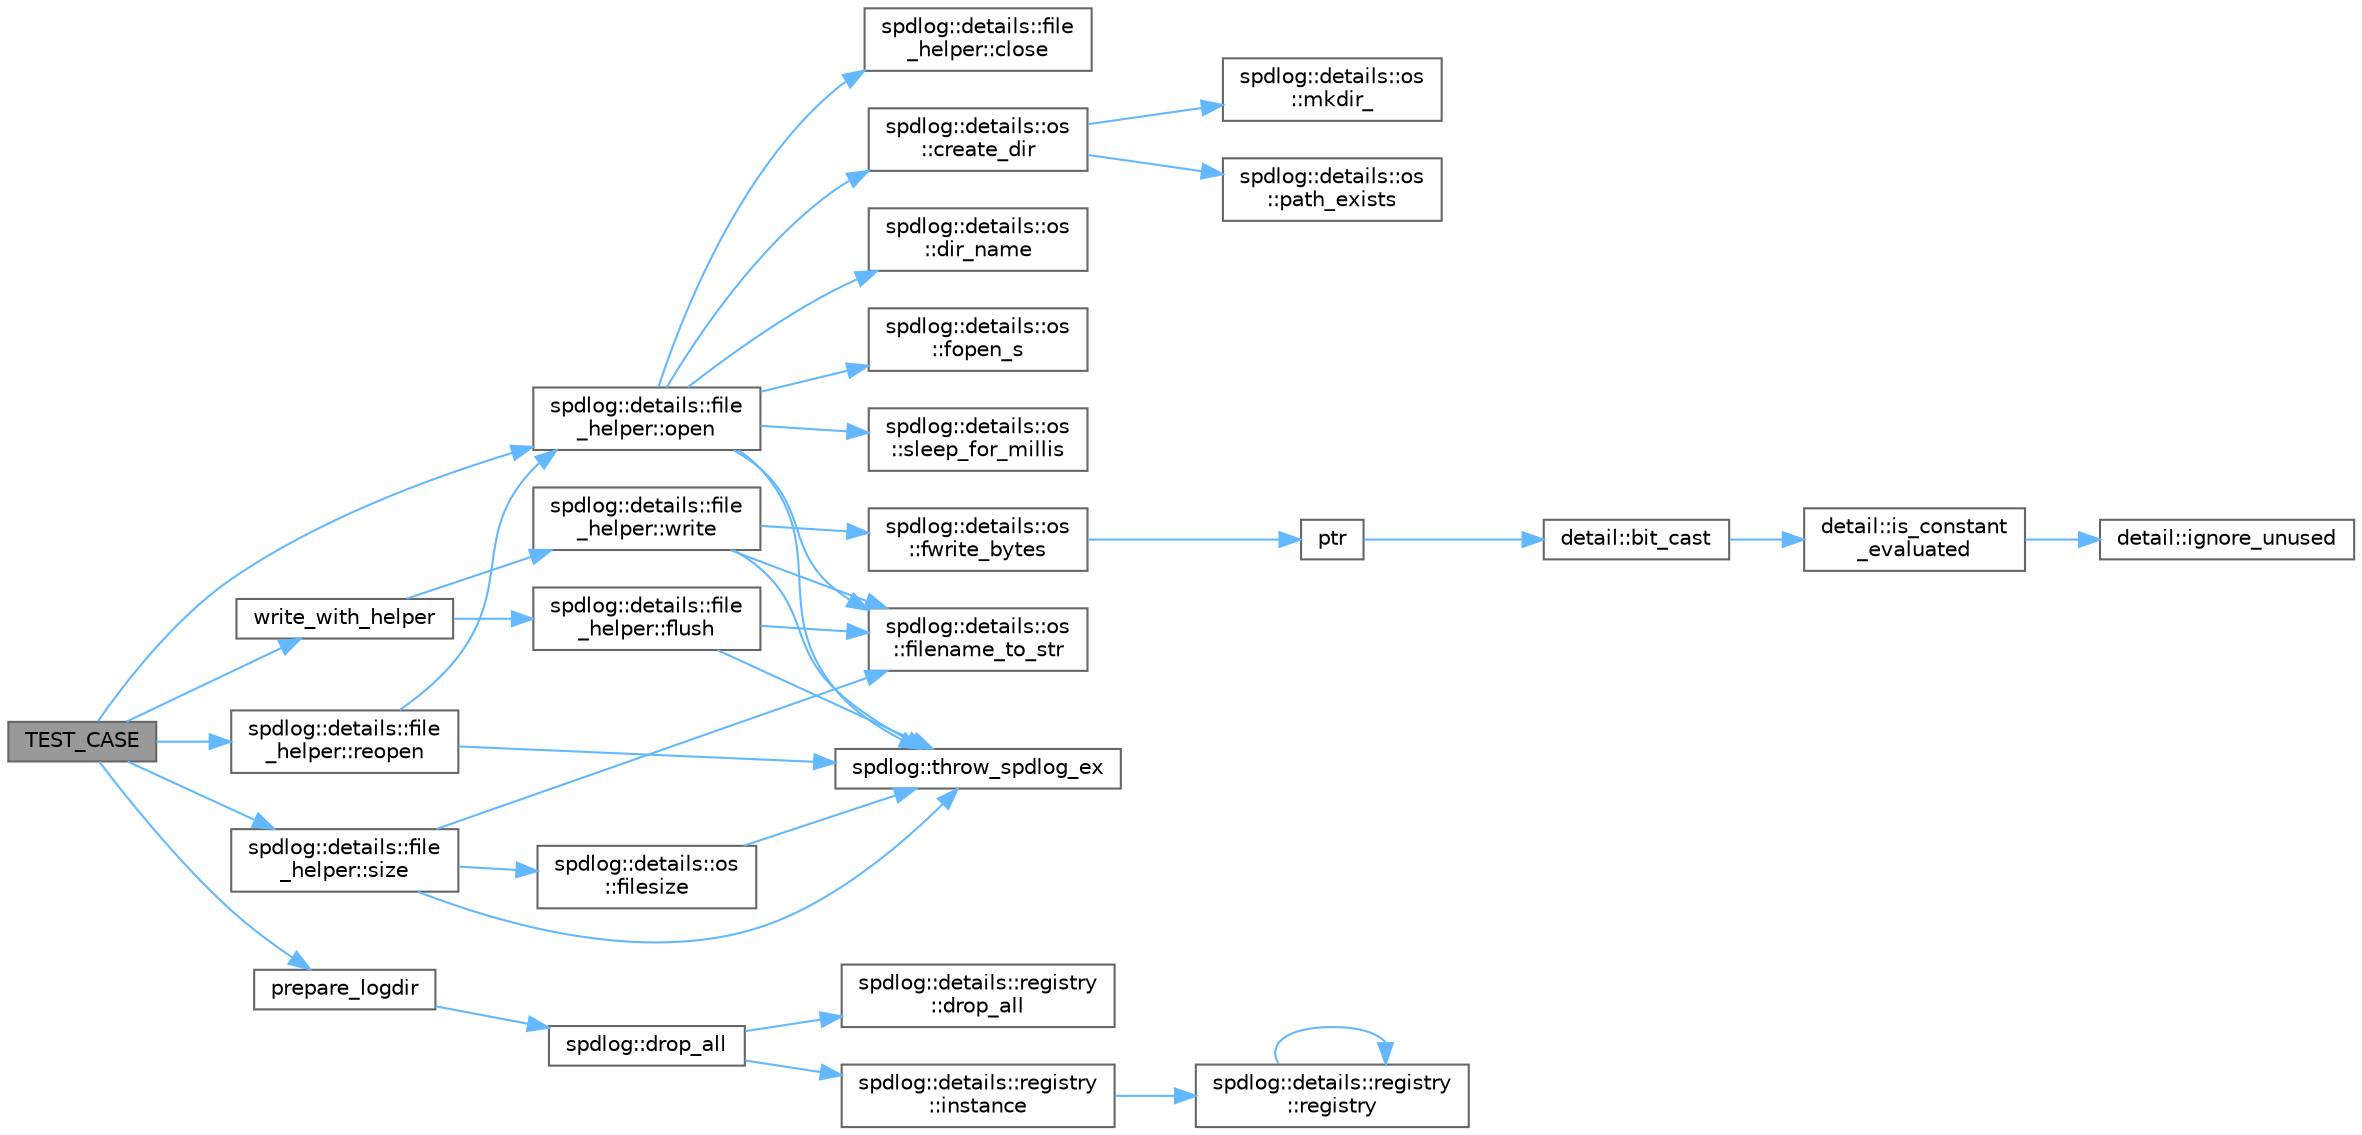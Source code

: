 digraph "TEST_CASE"
{
 // LATEX_PDF_SIZE
  bgcolor="transparent";
  edge [fontname=Helvetica,fontsize=10,labelfontname=Helvetica,labelfontsize=10];
  node [fontname=Helvetica,fontsize=10,shape=box,height=0.2,width=0.4];
  rankdir="LR";
  Node1 [id="Node000001",label="TEST_CASE",height=0.2,width=0.4,color="gray40", fillcolor="grey60", style="filled", fontcolor="black",tooltip=" "];
  Node1 -> Node2 [id="edge1_Node000001_Node000002",color="steelblue1",style="solid",tooltip=" "];
  Node2 [id="Node000002",label="spdlog::details::file\l_helper::open",height=0.2,width=0.4,color="grey40", fillcolor="white", style="filled",URL="$classspdlog_1_1details_1_1file__helper.html#aecf4df8af7f7bd49ce59986d412ce74a",tooltip=" "];
  Node2 -> Node3 [id="edge2_Node000002_Node000003",color="steelblue1",style="solid",tooltip=" "];
  Node3 [id="Node000003",label="spdlog::details::file\l_helper::close",height=0.2,width=0.4,color="grey40", fillcolor="white", style="filled",URL="$classspdlog_1_1details_1_1file__helper.html#ae6fbd8dfff6be4433befee5dffec739b",tooltip=" "];
  Node2 -> Node4 [id="edge3_Node000002_Node000004",color="steelblue1",style="solid",tooltip=" "];
  Node4 [id="Node000004",label="spdlog::details::os\l::create_dir",height=0.2,width=0.4,color="grey40", fillcolor="white", style="filled",URL="$namespacespdlog_1_1details_1_1os.html#ab4f82e1542283f3c7a128331b8fd9678",tooltip=" "];
  Node4 -> Node5 [id="edge4_Node000004_Node000005",color="steelblue1",style="solid",tooltip=" "];
  Node5 [id="Node000005",label="spdlog::details::os\l::mkdir_",height=0.2,width=0.4,color="grey40", fillcolor="white", style="filled",URL="$namespacespdlog_1_1details_1_1os.html#a9a9049c129e380fa35a7bb65f887d65a",tooltip=" "];
  Node4 -> Node6 [id="edge5_Node000004_Node000006",color="steelblue1",style="solid",tooltip=" "];
  Node6 [id="Node000006",label="spdlog::details::os\l::path_exists",height=0.2,width=0.4,color="grey40", fillcolor="white", style="filled",URL="$namespacespdlog_1_1details_1_1os.html#adf9dc0aae835a2e5e3076f3582a42868",tooltip=" "];
  Node2 -> Node7 [id="edge6_Node000002_Node000007",color="steelblue1",style="solid",tooltip=" "];
  Node7 [id="Node000007",label="spdlog::details::os\l::dir_name",height=0.2,width=0.4,color="grey40", fillcolor="white", style="filled",URL="$namespacespdlog_1_1details_1_1os.html#a0bd167603459a10c6dfe4b9bd01dc82c",tooltip=" "];
  Node2 -> Node8 [id="edge7_Node000002_Node000008",color="steelblue1",style="solid",tooltip=" "];
  Node8 [id="Node000008",label="spdlog::details::os\l::filename_to_str",height=0.2,width=0.4,color="grey40", fillcolor="white", style="filled",URL="$namespacespdlog_1_1details_1_1os.html#a1b7269cc914fd057cc37f936c5b1bf9c",tooltip=" "];
  Node2 -> Node9 [id="edge8_Node000002_Node000009",color="steelblue1",style="solid",tooltip=" "];
  Node9 [id="Node000009",label="spdlog::details::os\l::fopen_s",height=0.2,width=0.4,color="grey40", fillcolor="white", style="filled",URL="$namespacespdlog_1_1details_1_1os.html#a276daad8ea206e618d56ff6f01914044",tooltip=" "];
  Node2 -> Node10 [id="edge9_Node000002_Node000010",color="steelblue1",style="solid",tooltip=" "];
  Node10 [id="Node000010",label="spdlog::details::os\l::sleep_for_millis",height=0.2,width=0.4,color="grey40", fillcolor="white", style="filled",URL="$namespacespdlog_1_1details_1_1os.html#af2da5579c7ea1726de7699f3fbf3afb6",tooltip=" "];
  Node2 -> Node11 [id="edge10_Node000002_Node000011",color="steelblue1",style="solid",tooltip=" "];
  Node11 [id="Node000011",label="spdlog::throw_spdlog_ex",height=0.2,width=0.4,color="grey40", fillcolor="white", style="filled",URL="$namespacespdlog.html#ac3d8b7e83aad48720518fbac80836c3c",tooltip=" "];
  Node1 -> Node12 [id="edge11_Node000001_Node000012",color="steelblue1",style="solid",tooltip=" "];
  Node12 [id="Node000012",label="prepare_logdir",height=0.2,width=0.4,color="grey40", fillcolor="white", style="filled",URL="$utils_8cpp.html#a2b5b3745d36c269b878e592c2fa801cb",tooltip=" "];
  Node12 -> Node13 [id="edge12_Node000012_Node000013",color="steelblue1",style="solid",tooltip=" "];
  Node13 [id="Node000013",label="spdlog::drop_all",height=0.2,width=0.4,color="grey40", fillcolor="white", style="filled",URL="$namespacespdlog.html#af5f9a5c8606600fdac171e998b2f0a33",tooltip=" "];
  Node13 -> Node14 [id="edge13_Node000013_Node000014",color="steelblue1",style="solid",tooltip=" "];
  Node14 [id="Node000014",label="spdlog::details::registry\l::drop_all",height=0.2,width=0.4,color="grey40", fillcolor="white", style="filled",URL="$classspdlog_1_1details_1_1registry.html#a301f502d1af4425459674b6f2f0280b5",tooltip=" "];
  Node13 -> Node15 [id="edge14_Node000013_Node000015",color="steelblue1",style="solid",tooltip=" "];
  Node15 [id="Node000015",label="spdlog::details::registry\l::instance",height=0.2,width=0.4,color="grey40", fillcolor="white", style="filled",URL="$classspdlog_1_1details_1_1registry.html#aa03a75101aed166275ba27d0b2235e5d",tooltip=" "];
  Node15 -> Node16 [id="edge15_Node000015_Node000016",color="steelblue1",style="solid",tooltip=" "];
  Node16 [id="Node000016",label="spdlog::details::registry\l::registry",height=0.2,width=0.4,color="grey40", fillcolor="white", style="filled",URL="$classspdlog_1_1details_1_1registry.html#ab5c1a2f7b8e2e9eec4e0fa75d9167f3b",tooltip=" "];
  Node16 -> Node16 [id="edge16_Node000016_Node000016",color="steelblue1",style="solid",tooltip=" "];
  Node1 -> Node17 [id="edge17_Node000001_Node000017",color="steelblue1",style="solid",tooltip=" "];
  Node17 [id="Node000017",label="spdlog::details::file\l_helper::reopen",height=0.2,width=0.4,color="grey40", fillcolor="white", style="filled",URL="$classspdlog_1_1details_1_1file__helper.html#a414172c77533a3b31e96af33afb5ed16",tooltip=" "];
  Node17 -> Node2 [id="edge18_Node000017_Node000002",color="steelblue1",style="solid",tooltip=" "];
  Node17 -> Node11 [id="edge19_Node000017_Node000011",color="steelblue1",style="solid",tooltip=" "];
  Node1 -> Node18 [id="edge20_Node000001_Node000018",color="steelblue1",style="solid",tooltip=" "];
  Node18 [id="Node000018",label="spdlog::details::file\l_helper::size",height=0.2,width=0.4,color="grey40", fillcolor="white", style="filled",URL="$classspdlog_1_1details_1_1file__helper.html#a3811a1dab9dee7435b60eb474d2cc347",tooltip=" "];
  Node18 -> Node8 [id="edge21_Node000018_Node000008",color="steelblue1",style="solid",tooltip=" "];
  Node18 -> Node19 [id="edge22_Node000018_Node000019",color="steelblue1",style="solid",tooltip=" "];
  Node19 [id="Node000019",label="spdlog::details::os\l::filesize",height=0.2,width=0.4,color="grey40", fillcolor="white", style="filled",URL="$namespacespdlog_1_1details_1_1os.html#a37ff3adb558f4b7ce30bf048e913e076",tooltip=" "];
  Node19 -> Node11 [id="edge23_Node000019_Node000011",color="steelblue1",style="solid",tooltip=" "];
  Node18 -> Node11 [id="edge24_Node000018_Node000011",color="steelblue1",style="solid",tooltip=" "];
  Node1 -> Node20 [id="edge25_Node000001_Node000020",color="steelblue1",style="solid",tooltip=" "];
  Node20 [id="Node000020",label="write_with_helper",height=0.2,width=0.4,color="grey40", fillcolor="white", style="filled",URL="$test__file__helper_8cpp.html#a30daebf6ed7345ba8f3f8dd19b387174",tooltip=" "];
  Node20 -> Node21 [id="edge26_Node000020_Node000021",color="steelblue1",style="solid",tooltip=" "];
  Node21 [id="Node000021",label="spdlog::details::file\l_helper::flush",height=0.2,width=0.4,color="grey40", fillcolor="white", style="filled",URL="$classspdlog_1_1details_1_1file__helper.html#a457bfb2e4f85cd593cb4708909f9591e",tooltip=" "];
  Node21 -> Node8 [id="edge27_Node000021_Node000008",color="steelblue1",style="solid",tooltip=" "];
  Node21 -> Node11 [id="edge28_Node000021_Node000011",color="steelblue1",style="solid",tooltip=" "];
  Node20 -> Node22 [id="edge29_Node000020_Node000022",color="steelblue1",style="solid",tooltip=" "];
  Node22 [id="Node000022",label="spdlog::details::file\l_helper::write",height=0.2,width=0.4,color="grey40", fillcolor="white", style="filled",URL="$classspdlog_1_1details_1_1file__helper.html#a499a3174f627b9a4749fc592fc9f52c1",tooltip=" "];
  Node22 -> Node8 [id="edge30_Node000022_Node000008",color="steelblue1",style="solid",tooltip=" "];
  Node22 -> Node23 [id="edge31_Node000022_Node000023",color="steelblue1",style="solid",tooltip=" "];
  Node23 [id="Node000023",label="spdlog::details::os\l::fwrite_bytes",height=0.2,width=0.4,color="grey40", fillcolor="white", style="filled",URL="$namespacespdlog_1_1details_1_1os.html#ac88e8b6306bb8f057dd9ea0b1c8c2dac",tooltip=" "];
  Node23 -> Node24 [id="edge32_Node000023_Node000024",color="steelblue1",style="solid",tooltip=" "];
  Node24 [id="Node000024",label="ptr",height=0.2,width=0.4,color="grey40", fillcolor="white", style="filled",URL="$spdlog_2include_2spdlog_2fmt_2bundled_2format_8h.html#adb6e274f8eb0b74b2865215e1b49c535",tooltip=" "];
  Node24 -> Node25 [id="edge33_Node000024_Node000025",color="steelblue1",style="solid",tooltip=" "];
  Node25 [id="Node000025",label="detail::bit_cast",height=0.2,width=0.4,color="grey40", fillcolor="white", style="filled",URL="$namespacedetail.html#a13855d666ae097f8d0343395183e3b47",tooltip=" "];
  Node25 -> Node26 [id="edge34_Node000025_Node000026",color="steelblue1",style="solid",tooltip=" "];
  Node26 [id="Node000026",label="detail::is_constant\l_evaluated",height=0.2,width=0.4,color="grey40", fillcolor="white", style="filled",URL="$namespacedetail.html#a75ed2634319883d038944529dbb954e2",tooltip=" "];
  Node26 -> Node27 [id="edge35_Node000026_Node000027",color="steelblue1",style="solid",tooltip=" "];
  Node27 [id="Node000027",label="detail::ignore_unused",height=0.2,width=0.4,color="grey40", fillcolor="white", style="filled",URL="$namespacedetail.html#a1fe84ebaf96215ce0665d95b3124c2df",tooltip=" "];
  Node22 -> Node11 [id="edge36_Node000022_Node000011",color="steelblue1",style="solid",tooltip=" "];
}

